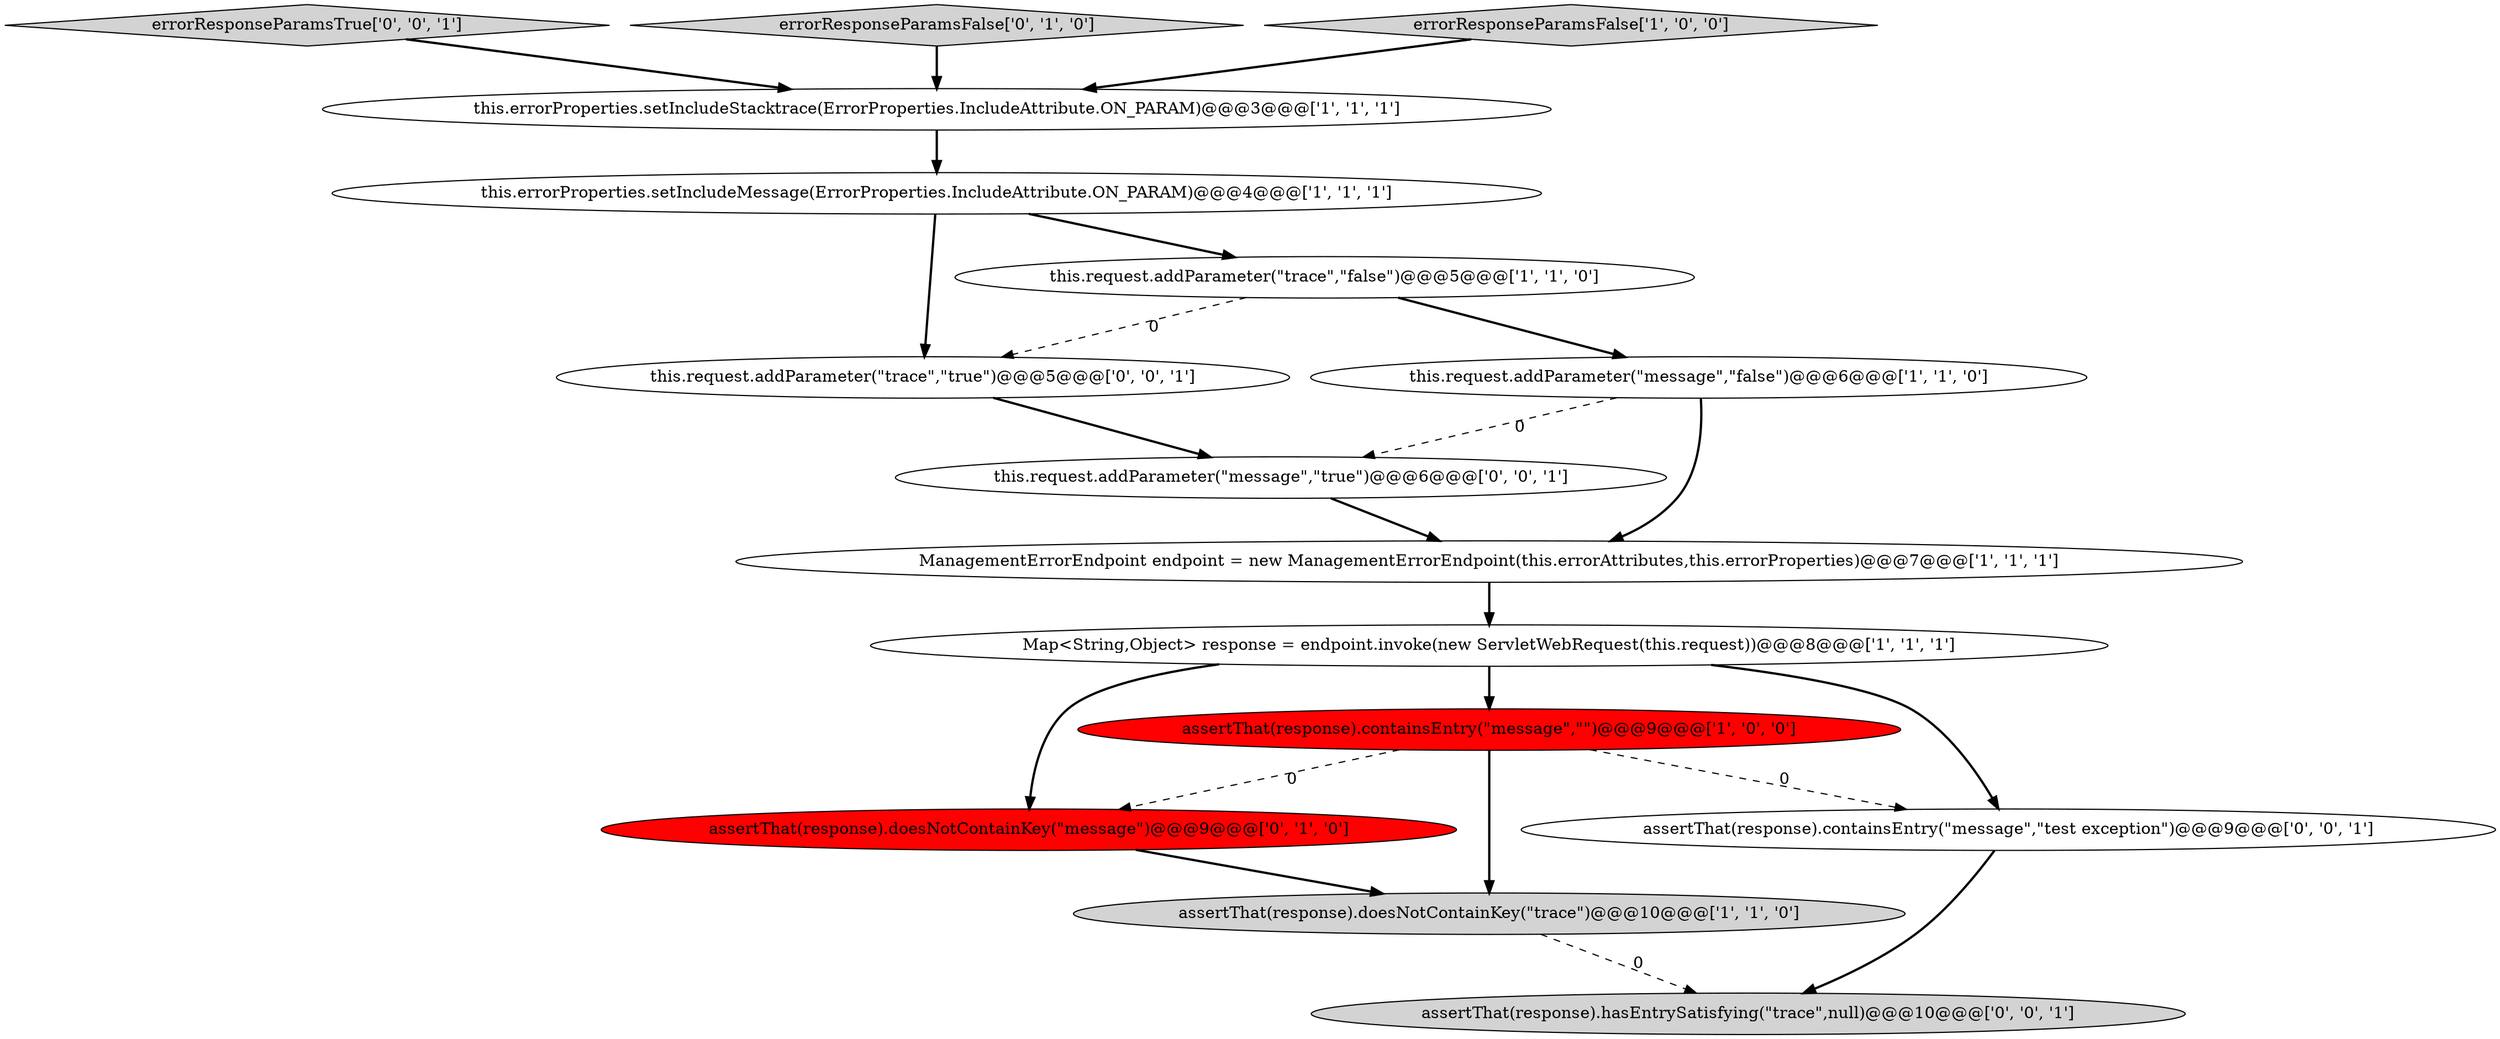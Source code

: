 digraph {
0 [style = filled, label = "this.errorProperties.setIncludeStacktrace(ErrorProperties.IncludeAttribute.ON_PARAM)@@@3@@@['1', '1', '1']", fillcolor = white, shape = ellipse image = "AAA0AAABBB1BBB"];
11 [style = filled, label = "this.request.addParameter(\"message\",\"true\")@@@6@@@['0', '0', '1']", fillcolor = white, shape = ellipse image = "AAA0AAABBB3BBB"];
12 [style = filled, label = "this.request.addParameter(\"trace\",\"true\")@@@5@@@['0', '0', '1']", fillcolor = white, shape = ellipse image = "AAA0AAABBB3BBB"];
6 [style = filled, label = "this.request.addParameter(\"trace\",\"false\")@@@5@@@['1', '1', '0']", fillcolor = white, shape = ellipse image = "AAA0AAABBB1BBB"];
7 [style = filled, label = "this.request.addParameter(\"message\",\"false\")@@@6@@@['1', '1', '0']", fillcolor = white, shape = ellipse image = "AAA0AAABBB1BBB"];
15 [style = filled, label = "errorResponseParamsTrue['0', '0', '1']", fillcolor = lightgray, shape = diamond image = "AAA0AAABBB3BBB"];
5 [style = filled, label = "assertThat(response).doesNotContainKey(\"trace\")@@@10@@@['1', '1', '0']", fillcolor = lightgray, shape = ellipse image = "AAA0AAABBB1BBB"];
8 [style = filled, label = "ManagementErrorEndpoint endpoint = new ManagementErrorEndpoint(this.errorAttributes,this.errorProperties)@@@7@@@['1', '1', '1']", fillcolor = white, shape = ellipse image = "AAA0AAABBB1BBB"];
9 [style = filled, label = "assertThat(response).doesNotContainKey(\"message\")@@@9@@@['0', '1', '0']", fillcolor = red, shape = ellipse image = "AAA1AAABBB2BBB"];
4 [style = filled, label = "this.errorProperties.setIncludeMessage(ErrorProperties.IncludeAttribute.ON_PARAM)@@@4@@@['1', '1', '1']", fillcolor = white, shape = ellipse image = "AAA0AAABBB1BBB"];
1 [style = filled, label = "Map<String,Object> response = endpoint.invoke(new ServletWebRequest(this.request))@@@8@@@['1', '1', '1']", fillcolor = white, shape = ellipse image = "AAA0AAABBB1BBB"];
10 [style = filled, label = "errorResponseParamsFalse['0', '1', '0']", fillcolor = lightgray, shape = diamond image = "AAA0AAABBB2BBB"];
2 [style = filled, label = "errorResponseParamsFalse['1', '0', '0']", fillcolor = lightgray, shape = diamond image = "AAA0AAABBB1BBB"];
3 [style = filled, label = "assertThat(response).containsEntry(\"message\",\"\")@@@9@@@['1', '0', '0']", fillcolor = red, shape = ellipse image = "AAA1AAABBB1BBB"];
14 [style = filled, label = "assertThat(response).hasEntrySatisfying(\"trace\",null)@@@10@@@['0', '0', '1']", fillcolor = lightgray, shape = ellipse image = "AAA0AAABBB3BBB"];
13 [style = filled, label = "assertThat(response).containsEntry(\"message\",\"test exception\")@@@9@@@['0', '0', '1']", fillcolor = white, shape = ellipse image = "AAA0AAABBB3BBB"];
5->14 [style = dashed, label="0"];
4->6 [style = bold, label=""];
12->11 [style = bold, label=""];
1->3 [style = bold, label=""];
7->11 [style = dashed, label="0"];
7->8 [style = bold, label=""];
3->13 [style = dashed, label="0"];
1->13 [style = bold, label=""];
1->9 [style = bold, label=""];
6->12 [style = dashed, label="0"];
8->1 [style = bold, label=""];
3->5 [style = bold, label=""];
2->0 [style = bold, label=""];
3->9 [style = dashed, label="0"];
0->4 [style = bold, label=""];
15->0 [style = bold, label=""];
10->0 [style = bold, label=""];
9->5 [style = bold, label=""];
4->12 [style = bold, label=""];
11->8 [style = bold, label=""];
6->7 [style = bold, label=""];
13->14 [style = bold, label=""];
}
